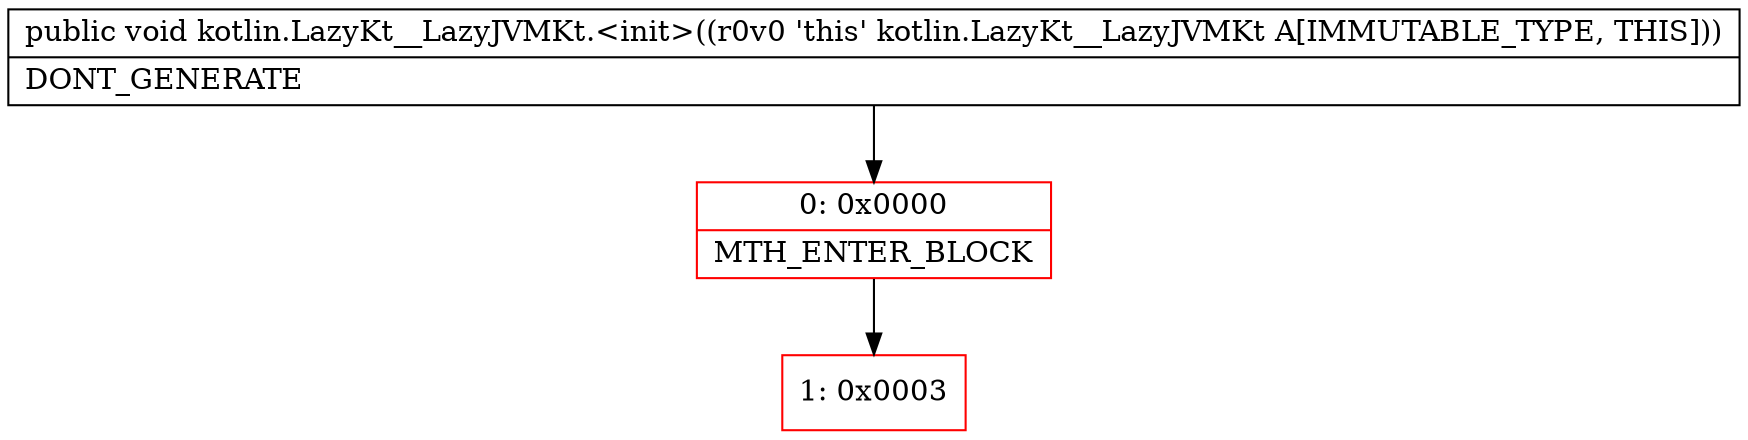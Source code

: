 digraph "CFG forkotlin.LazyKt__LazyJVMKt.\<init\>()V" {
subgraph cluster_Region_302257604 {
label = "R(0)";
node [shape=record,color=blue];
}
Node_0 [shape=record,color=red,label="{0\:\ 0x0000|MTH_ENTER_BLOCK\l}"];
Node_1 [shape=record,color=red,label="{1\:\ 0x0003}"];
MethodNode[shape=record,label="{public void kotlin.LazyKt__LazyJVMKt.\<init\>((r0v0 'this' kotlin.LazyKt__LazyJVMKt A[IMMUTABLE_TYPE, THIS]))  | DONT_GENERATE\l}"];
MethodNode -> Node_0;
Node_0 -> Node_1;
}


